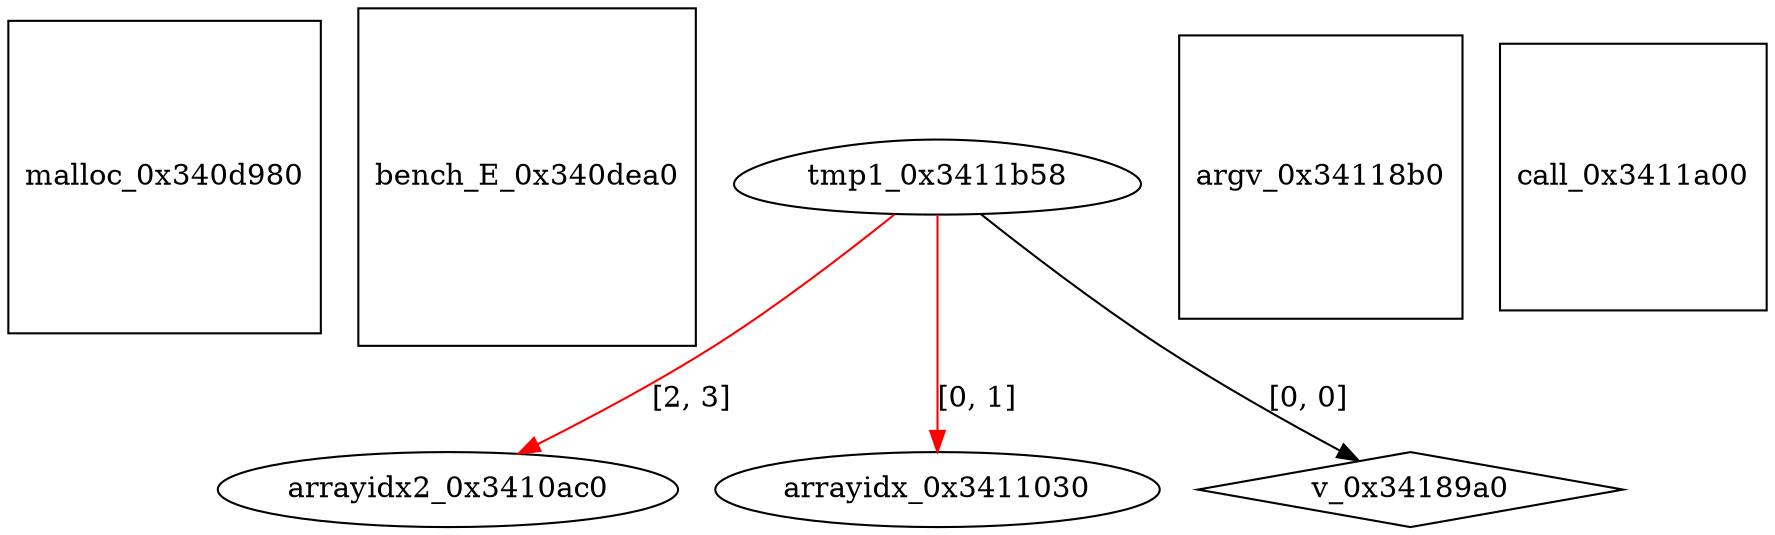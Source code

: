 digraph grafico {
"malloc_0x340d980" [shape=square];
"bench_E_0x340dea0" [shape=square];
"arrayidx2_0x3410ac0" [shape=ellipse];
"tmp1_0x3411b58" -> "arrayidx2_0x3410ac0" [label="[2, 3]",color=red];
"arrayidx_0x3411030" [shape=ellipse];
"tmp1_0x3411b58" -> "arrayidx_0x3411030" [label="[0, 1]",color=red];
"argv_0x34118b0" [shape=square];
"call_0x3411a00" [shape=square];
"tmp1_0x3411b58" [shape=egg];
"v_0x34189a0" [shape=diamond];
"tmp1_0x3411b58" -> "v_0x34189a0" [label="[0, 0]"];
}